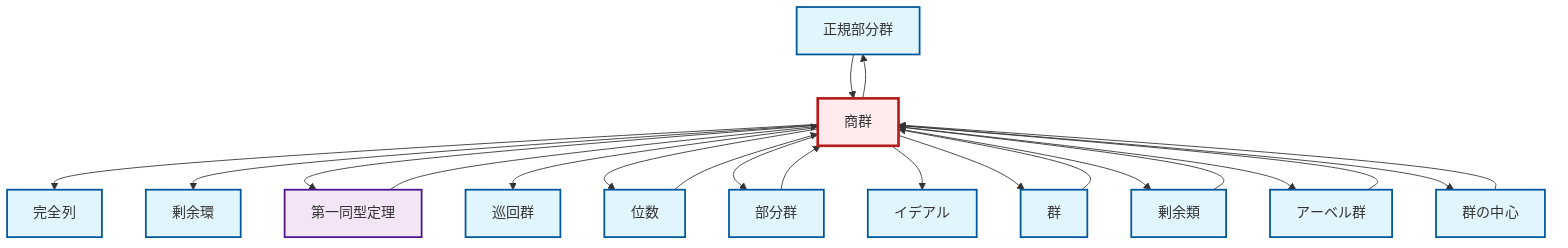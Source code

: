 graph TD
    classDef definition fill:#e1f5fe,stroke:#01579b,stroke-width:2px
    classDef theorem fill:#f3e5f5,stroke:#4a148c,stroke-width:2px
    classDef axiom fill:#fff3e0,stroke:#e65100,stroke-width:2px
    classDef example fill:#e8f5e9,stroke:#1b5e20,stroke-width:2px
    classDef current fill:#ffebee,stroke:#b71c1c,stroke-width:3px
    def-normal-subgroup["正規部分群"]:::definition
    def-subgroup["部分群"]:::definition
    def-cyclic-group["巡回群"]:::definition
    def-center-of-group["群の中心"]:::definition
    def-abelian-group["アーベル群"]:::definition
    thm-first-isomorphism["第一同型定理"]:::theorem
    def-quotient-group["商群"]:::definition
    def-group["群"]:::definition
    def-ideal["イデアル"]:::definition
    def-quotient-ring["剰余環"]:::definition
    def-order["位数"]:::definition
    def-exact-sequence["完全列"]:::definition
    def-coset["剰余類"]:::definition
    def-center-of-group --> def-quotient-group
    def-quotient-group --> def-exact-sequence
    def-subgroup --> def-quotient-group
    def-quotient-group --> def-quotient-ring
    def-coset --> def-quotient-group
    thm-first-isomorphism --> def-quotient-group
    def-normal-subgroup --> def-quotient-group
    def-quotient-group --> thm-first-isomorphism
    def-group --> def-quotient-group
    def-quotient-group --> def-normal-subgroup
    def-quotient-group --> def-cyclic-group
    def-quotient-group --> def-order
    def-quotient-group --> def-subgroup
    def-quotient-group --> def-ideal
    def-quotient-group --> def-group
    def-order --> def-quotient-group
    def-quotient-group --> def-coset
    def-abelian-group --> def-quotient-group
    def-quotient-group --> def-abelian-group
    def-quotient-group --> def-center-of-group
    class def-quotient-group current
